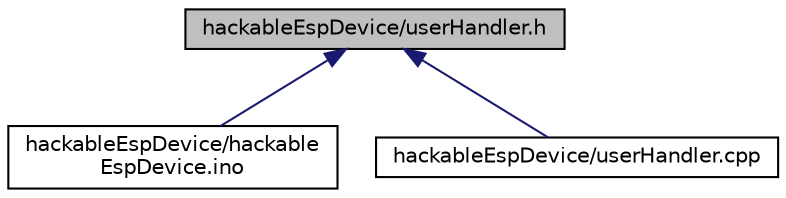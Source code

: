 digraph "hackableEspDevice/userHandler.h"
{
 // LATEX_PDF_SIZE
  edge [fontname="Helvetica",fontsize="10",labelfontname="Helvetica",labelfontsize="10"];
  node [fontname="Helvetica",fontsize="10",shape=record];
  Node1 [label="hackableEspDevice/userHandler.h",height=0.2,width=0.4,color="black", fillcolor="grey75", style="filled", fontcolor="black",tooltip=" "];
  Node1 -> Node2 [dir="back",color="midnightblue",fontsize="10",style="solid",fontname="Helvetica"];
  Node2 [label="hackableEspDevice/hackable\lEspDevice.ino",height=0.2,width=0.4,color="black", fillcolor="white", style="filled",URL="$hackable_esp_device_8ino.html",tooltip=" "];
  Node1 -> Node3 [dir="back",color="midnightblue",fontsize="10",style="solid",fontname="Helvetica"];
  Node3 [label="hackableEspDevice/userHandler.cpp",height=0.2,width=0.4,color="black", fillcolor="white", style="filled",URL="$hackable_esp_device_2user_handler_8cpp.html",tooltip=" "];
}
